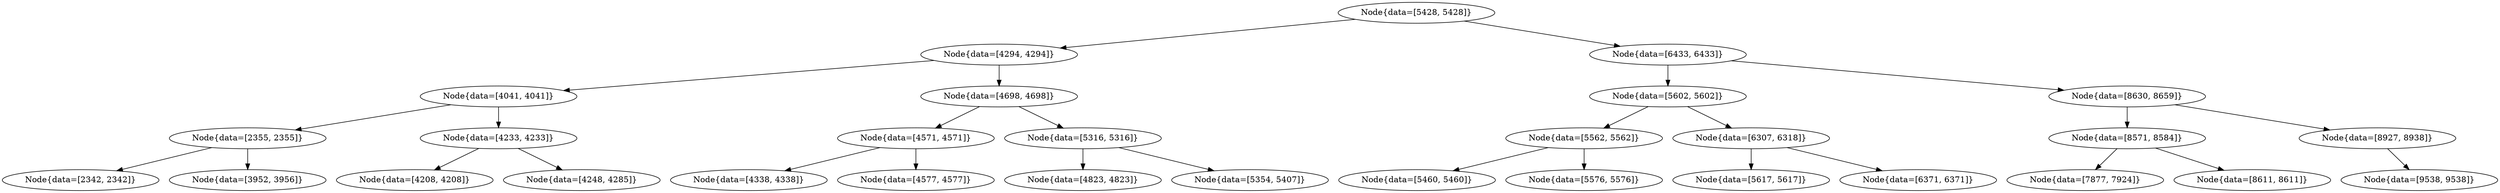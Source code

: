 digraph G{
142692839 [label="Node{data=[5428, 5428]}"]
142692839 -> 528684495
528684495 [label="Node{data=[4294, 4294]}"]
528684495 -> 48653120
48653120 [label="Node{data=[4041, 4041]}"]
48653120 -> 1380420597
1380420597 [label="Node{data=[2355, 2355]}"]
1380420597 -> 1355540019
1355540019 [label="Node{data=[2342, 2342]}"]
1380420597 -> 1474411656
1474411656 [label="Node{data=[3952, 3956]}"]
48653120 -> 1722562903
1722562903 [label="Node{data=[4233, 4233]}"]
1722562903 -> 148508244
148508244 [label="Node{data=[4208, 4208]}"]
1722562903 -> 128944898
128944898 [label="Node{data=[4248, 4285]}"]
528684495 -> 1567646339
1567646339 [label="Node{data=[4698, 4698]}"]
1567646339 -> 1511100155
1511100155 [label="Node{data=[4571, 4571]}"]
1511100155 -> 39945027
39945027 [label="Node{data=[4338, 4338]}"]
1511100155 -> 2037251990
2037251990 [label="Node{data=[4577, 4577]}"]
1567646339 -> 668462658
668462658 [label="Node{data=[5316, 5316]}"]
668462658 -> 1902627349
1902627349 [label="Node{data=[4823, 4823]}"]
668462658 -> 2140284129
2140284129 [label="Node{data=[5354, 5407]}"]
142692839 -> 1763042762
1763042762 [label="Node{data=[6433, 6433]}"]
1763042762 -> 1906877268
1906877268 [label="Node{data=[5602, 5602]}"]
1906877268 -> 1053878294
1053878294 [label="Node{data=[5562, 5562]}"]
1053878294 -> 1342924289
1342924289 [label="Node{data=[5460, 5460]}"]
1053878294 -> 376894079
376894079 [label="Node{data=[5576, 5576]}"]
1906877268 -> 577786342
577786342 [label="Node{data=[6307, 6318]}"]
577786342 -> 467246566
467246566 [label="Node{data=[5617, 5617]}"]
577786342 -> 275368946
275368946 [label="Node{data=[6371, 6371]}"]
1763042762 -> 833435274
833435274 [label="Node{data=[8630, 8659]}"]
833435274 -> 301121080
301121080 [label="Node{data=[8571, 8584]}"]
301121080 -> 1175660365
1175660365 [label="Node{data=[7877, 7924]}"]
301121080 -> 419123750
419123750 [label="Node{data=[8611, 8611]}"]
833435274 -> 1077554901
1077554901 [label="Node{data=[8927, 8938]}"]
1077554901 -> 1153256340
1153256340 [label="Node{data=[9538, 9538]}"]
}